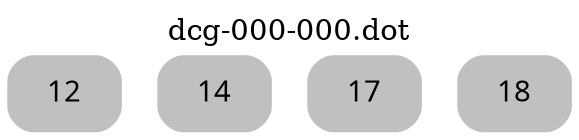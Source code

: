 digraph dcg_0 {
  labelloc="t";
  label="dcg-000-000.dot";
  node [fontname="sans-serif"];
  node [shape=box style="rounded,filled"];
  n12 [label="12" color=grey];
  n14 [label="14" color=grey];
  n17 [label="17" color=grey];
  n18 [label="18" color=grey];
}

